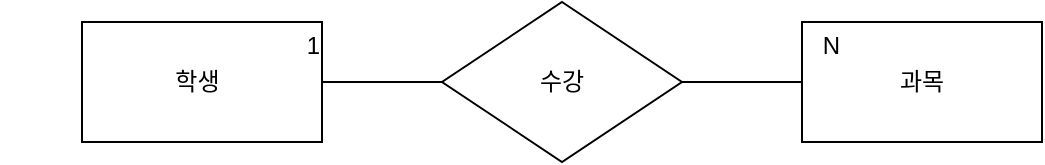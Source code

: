 <mxfile version="21.6.1" type="github">
  <diagram name="페이지-1" id="OtSnZ7Fpmzid03wB0cTe">
    <mxGraphModel dx="2327" dy="819" grid="1" gridSize="10" guides="1" tooltips="1" connect="1" arrows="1" fold="1" page="1" pageScale="1" pageWidth="827" pageHeight="1169" math="0" shadow="0">
      <root>
        <mxCell id="0" />
        <mxCell id="1" parent="0" />
        <mxCell id="ooQJDoGlYzg7XLQ-L7oZ-1" value="학생&lt;span style=&quot;white-space: pre;&quot;&gt;&#x9;&lt;/span&gt;" style="rounded=0;whiteSpace=wrap;html=1;" vertex="1" parent="1">
          <mxGeometry x="10" y="120" width="120" height="60" as="geometry" />
        </mxCell>
        <mxCell id="ooQJDoGlYzg7XLQ-L7oZ-2" value="수강" style="rhombus;whiteSpace=wrap;html=1;" vertex="1" parent="1">
          <mxGeometry x="190" y="110" width="120" height="80" as="geometry" />
        </mxCell>
        <mxCell id="ooQJDoGlYzg7XLQ-L7oZ-3" value="과목" style="rounded=0;whiteSpace=wrap;html=1;" vertex="1" parent="1">
          <mxGeometry x="370" y="120" width="120" height="60" as="geometry" />
        </mxCell>
        <mxCell id="ooQJDoGlYzg7XLQ-L7oZ-4" value="" style="endArrow=none;html=1;rounded=0;exitX=1;exitY=0.5;exitDx=0;exitDy=0;entryX=0;entryY=0.5;entryDx=0;entryDy=0;" edge="1" parent="1" source="ooQJDoGlYzg7XLQ-L7oZ-1" target="ooQJDoGlYzg7XLQ-L7oZ-2">
          <mxGeometry width="50" height="50" relative="1" as="geometry">
            <mxPoint x="230" y="320" as="sourcePoint" />
            <mxPoint x="280" y="270" as="targetPoint" />
            <Array as="points" />
          </mxGeometry>
        </mxCell>
        <mxCell id="ooQJDoGlYzg7XLQ-L7oZ-6" value="" style="endArrow=none;html=1;rounded=0;entryX=1;entryY=0.5;entryDx=0;entryDy=0;exitX=0;exitY=0.5;exitDx=0;exitDy=0;" edge="1" parent="1" source="ooQJDoGlYzg7XLQ-L7oZ-3" target="ooQJDoGlYzg7XLQ-L7oZ-2">
          <mxGeometry width="50" height="50" relative="1" as="geometry">
            <mxPoint x="230" y="320" as="sourcePoint" />
            <mxPoint x="280" y="270" as="targetPoint" />
          </mxGeometry>
        </mxCell>
        <mxCell id="ooQJDoGlYzg7XLQ-L7oZ-14" value="" style="endArrow=none;html=1;rounded=0;opacity=0;" edge="1" parent="1">
          <mxGeometry relative="1" as="geometry">
            <mxPoint x="-30" y="140" as="sourcePoint" />
            <mxPoint x="130" y="140" as="targetPoint" />
          </mxGeometry>
        </mxCell>
        <mxCell id="ooQJDoGlYzg7XLQ-L7oZ-15" value="1" style="resizable=0;html=1;whiteSpace=wrap;align=right;verticalAlign=bottom;" connectable="0" vertex="1" parent="ooQJDoGlYzg7XLQ-L7oZ-14">
          <mxGeometry x="1" relative="1" as="geometry" />
        </mxCell>
        <mxCell id="ooQJDoGlYzg7XLQ-L7oZ-16" value="" style="endArrow=none;html=1;rounded=0;opacity=0;" edge="1" parent="1">
          <mxGeometry relative="1" as="geometry">
            <mxPoint x="230" y="140" as="sourcePoint" />
            <mxPoint x="390" y="140" as="targetPoint" />
          </mxGeometry>
        </mxCell>
        <mxCell id="ooQJDoGlYzg7XLQ-L7oZ-17" value="N" style="resizable=0;html=1;whiteSpace=wrap;align=right;verticalAlign=bottom;" connectable="0" vertex="1" parent="ooQJDoGlYzg7XLQ-L7oZ-16">
          <mxGeometry x="1" relative="1" as="geometry" />
        </mxCell>
      </root>
    </mxGraphModel>
  </diagram>
</mxfile>
